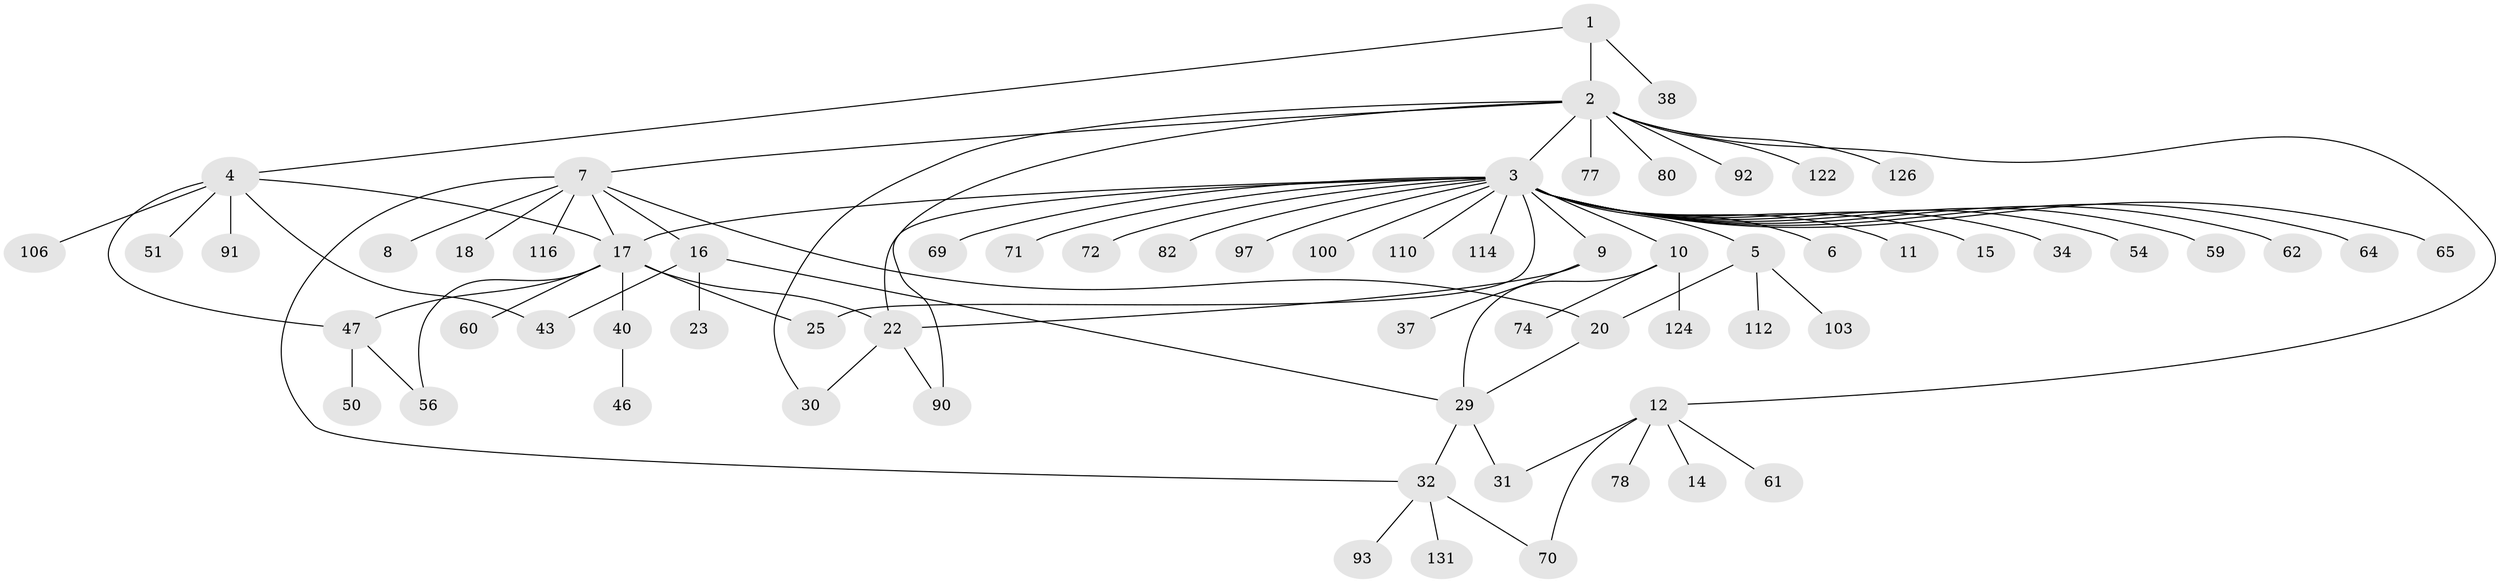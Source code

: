 // original degree distribution, {3: 0.08208955223880597, 12: 0.007462686567164179, 24: 0.007462686567164179, 7: 0.014925373134328358, 4: 0.04477611940298507, 1: 0.5895522388059702, 10: 0.007462686567164179, 2: 0.17164179104477612, 5: 0.05223880597014925, 6: 0.014925373134328358, 9: 0.007462686567164179}
// Generated by graph-tools (version 1.1) at 2025/14/03/09/25 04:14:29]
// undirected, 67 vertices, 82 edges
graph export_dot {
graph [start="1"]
  node [color=gray90,style=filled];
  1;
  2 [super="+42"];
  3;
  4;
  5;
  6;
  7 [super="+33+44+21"];
  8 [super="+95"];
  9 [super="+19+48+49"];
  10 [super="+28+85+26+36"];
  11;
  12 [super="+13"];
  14;
  15;
  16 [super="+67+111"];
  17 [super="+55+84+79+24"];
  18;
  20 [super="+98"];
  22 [super="+118+134+132+45"];
  23;
  25 [super="+88"];
  29 [super="+87+35"];
  30 [super="+57"];
  31;
  32;
  34;
  37 [super="+89"];
  38;
  40 [super="+52+41+86+133"];
  43 [super="+73"];
  46;
  47 [super="+101+104"];
  50;
  51;
  54;
  56;
  59;
  60;
  61;
  62;
  64 [super="+119"];
  65;
  69;
  70;
  71;
  72;
  74;
  77;
  78;
  80;
  82;
  90 [super="+120+129+107"];
  91;
  92;
  93;
  97;
  100;
  103;
  106;
  110;
  112;
  114;
  116;
  122;
  124;
  126;
  131;
  1 -- 2;
  1 -- 4;
  1 -- 38;
  2 -- 3;
  2 -- 7;
  2 -- 12;
  2 -- 30;
  2 -- 77;
  2 -- 80;
  2 -- 90;
  2 -- 92;
  2 -- 122;
  2 -- 126;
  3 -- 5;
  3 -- 6;
  3 -- 9;
  3 -- 10;
  3 -- 11;
  3 -- 15;
  3 -- 17;
  3 -- 22;
  3 -- 25;
  3 -- 34;
  3 -- 54;
  3 -- 59;
  3 -- 62;
  3 -- 64;
  3 -- 65;
  3 -- 69;
  3 -- 71;
  3 -- 72;
  3 -- 82;
  3 -- 97;
  3 -- 100;
  3 -- 110;
  3 -- 114;
  4 -- 43;
  4 -- 47;
  4 -- 51;
  4 -- 91;
  4 -- 106;
  4 -- 17;
  5 -- 20;
  5 -- 103;
  5 -- 112;
  7 -- 8;
  7 -- 16;
  7 -- 18;
  7 -- 116;
  7 -- 20;
  7 -- 32;
  7 -- 17;
  9 -- 37;
  9 -- 22;
  10 -- 29;
  10 -- 124;
  10 -- 74;
  12 -- 14;
  12 -- 31;
  12 -- 61;
  12 -- 70;
  12 -- 78;
  16 -- 23;
  16 -- 43;
  16 -- 29;
  17 -- 40;
  17 -- 22;
  17 -- 56;
  17 -- 25;
  17 -- 60;
  17 -- 47;
  20 -- 29;
  22 -- 30;
  22 -- 90;
  29 -- 32;
  29 -- 31;
  32 -- 70;
  32 -- 93;
  32 -- 131;
  40 -- 46;
  47 -- 50;
  47 -- 56;
}
